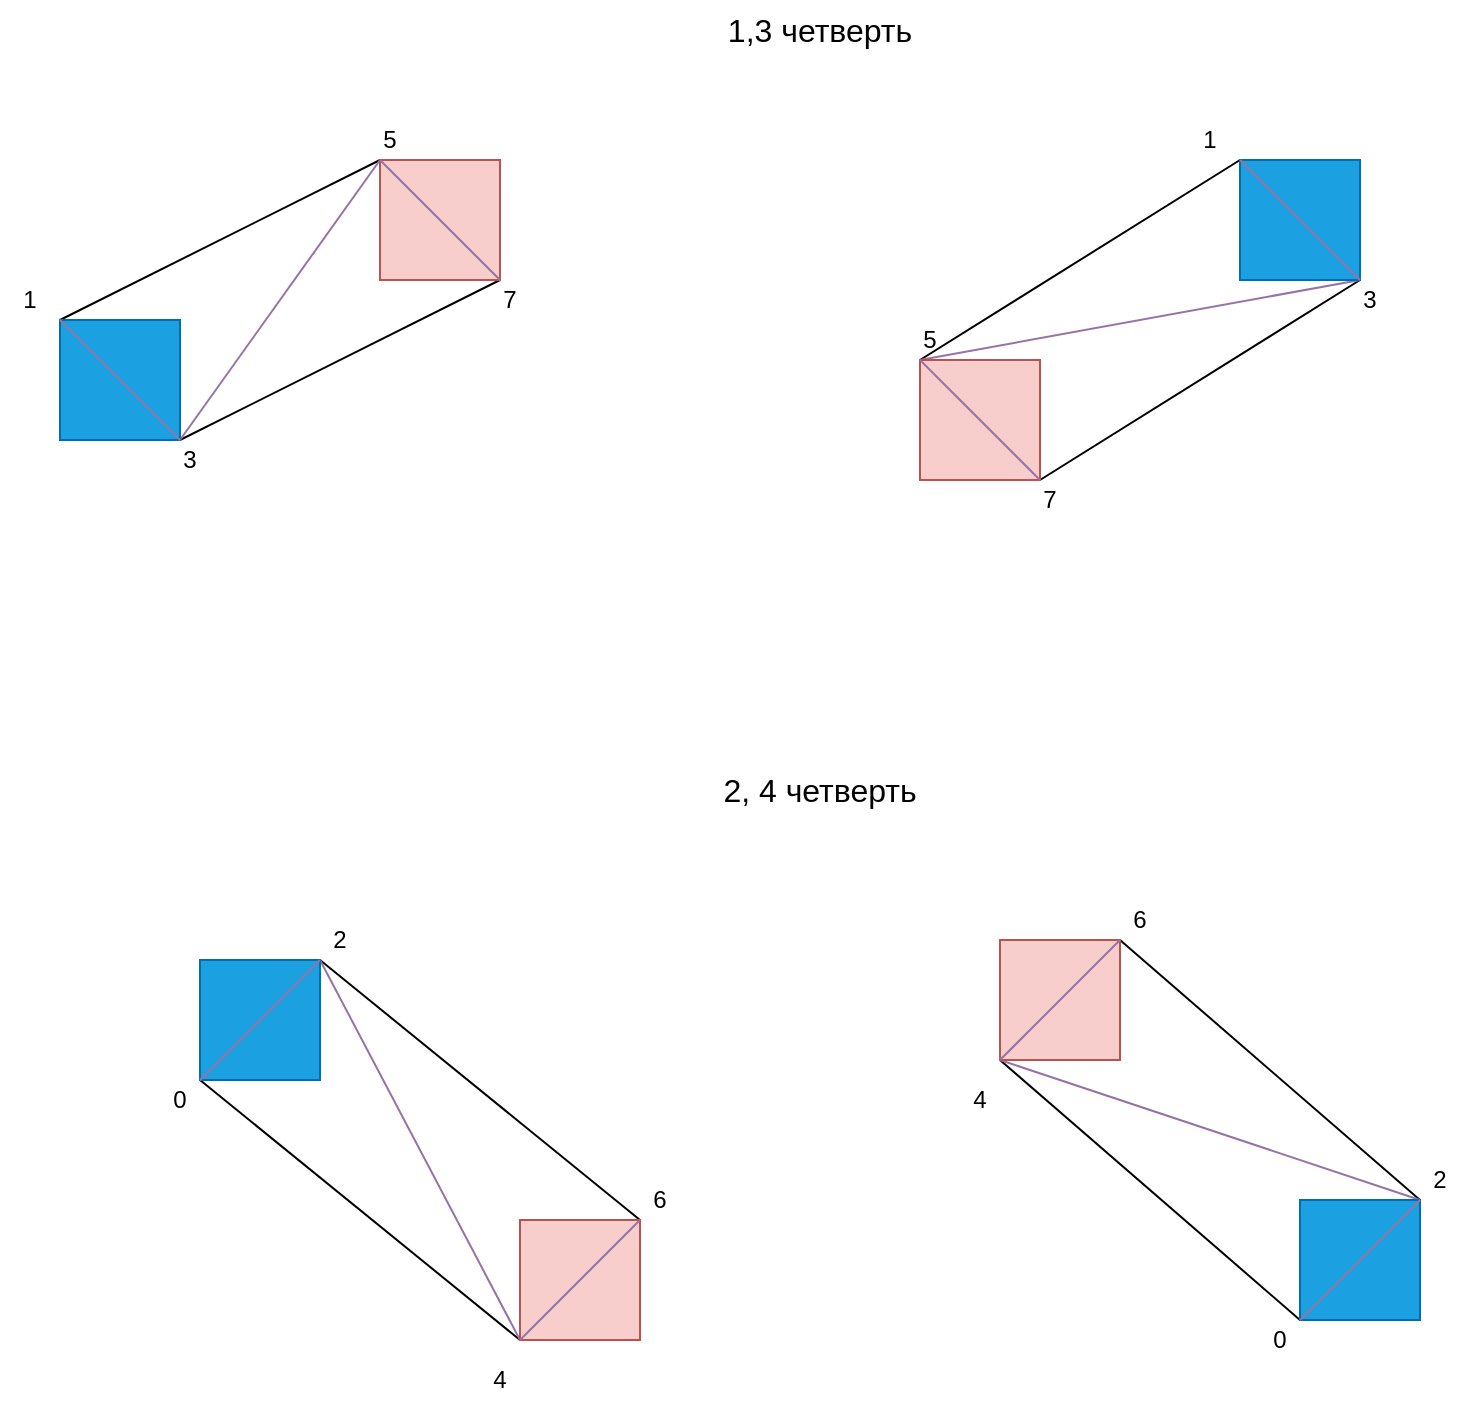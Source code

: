 <mxfile version="14.1.8" type="device"><diagram id="A8JNqVVPUT8Vk_Oo8aSc" name="Страница 1"><mxGraphModel dx="1185" dy="1854" grid="1" gridSize="10" guides="1" tooltips="1" connect="1" arrows="1" fold="1" page="1" pageScale="1" pageWidth="827" pageHeight="1169" math="0" shadow="0"><root><mxCell id="0"/><mxCell id="1" parent="0"/><mxCell id="oylvLuiNQ8WxkbNhnn9P-5" value="" style="endArrow=none;html=1;exitX=0;exitY=1;exitDx=0;exitDy=0;entryX=0;entryY=1;entryDx=0;entryDy=0;" edge="1" parent="1" source="oylvLuiNQ8WxkbNhnn9P-4" target="oylvLuiNQ8WxkbNhnn9P-2"><mxGeometry width="50" height="50" relative="1" as="geometry"><mxPoint x="230" y="240" as="sourcePoint"/><mxPoint x="280" y="190" as="targetPoint"/></mxGeometry></mxCell><mxCell id="oylvLuiNQ8WxkbNhnn9P-6" value="" style="endArrow=none;html=1;entryX=1;entryY=0;entryDx=0;entryDy=0;exitX=1;exitY=0;exitDx=0;exitDy=0;" edge="1" parent="1" source="oylvLuiNQ8WxkbNhnn9P-2" target="oylvLuiNQ8WxkbNhnn9P-4"><mxGeometry width="50" height="50" relative="1" as="geometry"><mxPoint x="230" y="240" as="sourcePoint"/><mxPoint x="280" y="190" as="targetPoint"/></mxGeometry></mxCell><mxCell id="oylvLuiNQ8WxkbNhnn9P-7" value="2, 4 четверть" style="text;html=1;strokeColor=none;fillColor=none;align=center;verticalAlign=middle;whiteSpace=wrap;rounded=0;fontSize=16;" vertex="1" parent="1"><mxGeometry x="400" y="40" width="120" height="30" as="geometry"/></mxCell><mxCell id="oylvLuiNQ8WxkbNhnn9P-10" value="" style="endArrow=none;html=1;exitX=1;exitY=1;exitDx=0;exitDy=0;entryX=1;entryY=1;entryDx=0;entryDy=0;" edge="1" parent="1" source="oylvLuiNQ8WxkbNhnn9P-9" target="oylvLuiNQ8WxkbNhnn9P-8"><mxGeometry width="50" height="50" relative="1" as="geometry"><mxPoint x="120" y="-60" as="sourcePoint"/><mxPoint x="170" y="-110" as="targetPoint"/></mxGeometry></mxCell><mxCell id="oylvLuiNQ8WxkbNhnn9P-11" value="" style="endArrow=none;html=1;entryX=0;entryY=0;entryDx=0;entryDy=0;exitX=0;exitY=0;exitDx=0;exitDy=0;" edge="1" parent="1" source="oylvLuiNQ8WxkbNhnn9P-8" target="oylvLuiNQ8WxkbNhnn9P-9"><mxGeometry width="50" height="50" relative="1" as="geometry"><mxPoint x="120" y="-60" as="sourcePoint"/><mxPoint x="170" y="-110" as="targetPoint"/></mxGeometry></mxCell><mxCell id="oylvLuiNQ8WxkbNhnn9P-12" value="1,3 четверть" style="text;html=1;strokeColor=none;fillColor=none;align=center;verticalAlign=middle;whiteSpace=wrap;rounded=0;fontSize=16;" vertex="1" parent="1"><mxGeometry x="400" y="-340" width="120" height="30" as="geometry"/></mxCell><mxCell id="oylvLuiNQ8WxkbNhnn9P-18" value="" style="endArrow=none;html=1;fontSize=16;exitX=1;exitY=1;exitDx=0;exitDy=0;entryX=0;entryY=0;entryDx=0;entryDy=0;fillColor=#e1d5e7;strokeColor=#9673a6;" edge="1" parent="1" source="oylvLuiNQ8WxkbNhnn9P-9" target="oylvLuiNQ8WxkbNhnn9P-8"><mxGeometry width="50" height="50" relative="1" as="geometry"><mxPoint x="220" y="-140" as="sourcePoint"/><mxPoint x="299" y="-257" as="targetPoint"/></mxGeometry></mxCell><mxCell id="oylvLuiNQ8WxkbNhnn9P-25" value="" style="group" vertex="1" connectable="0" parent="1"><mxGeometry x="230" y="-280" width="90" height="100" as="geometry"/></mxCell><mxCell id="oylvLuiNQ8WxkbNhnn9P-8" value="" style="rounded=0;whiteSpace=wrap;html=1;fillColor=#f8cecc;strokeColor=#b85450;" vertex="1" parent="oylvLuiNQ8WxkbNhnn9P-25"><mxGeometry x="10" y="20" width="60" height="60" as="geometry"/></mxCell><mxCell id="oylvLuiNQ8WxkbNhnn9P-20" value="" style="endArrow=none;html=1;fontSize=16;exitX=1;exitY=1;exitDx=0;exitDy=0;entryX=0;entryY=0;entryDx=0;entryDy=0;fillColor=#e1d5e7;strokeColor=#9673a6;" edge="1" parent="oylvLuiNQ8WxkbNhnn9P-25" source="oylvLuiNQ8WxkbNhnn9P-8" target="oylvLuiNQ8WxkbNhnn9P-8"><mxGeometry width="50" height="50" relative="1" as="geometry"><mxPoint x="-130" y="180" as="sourcePoint"/><mxPoint x="30" y="40" as="targetPoint"/></mxGeometry></mxCell><mxCell id="oylvLuiNQ8WxkbNhnn9P-23" value="5" style="text;html=1;strokeColor=none;fillColor=none;align=center;verticalAlign=middle;whiteSpace=wrap;rounded=0;fontSize=12;" vertex="1" parent="oylvLuiNQ8WxkbNhnn9P-25"><mxGeometry width="30" height="20" as="geometry"/></mxCell><mxCell id="oylvLuiNQ8WxkbNhnn9P-24" value="7" style="text;html=1;strokeColor=none;fillColor=none;align=center;verticalAlign=middle;whiteSpace=wrap;rounded=0;fontSize=12;" vertex="1" parent="oylvLuiNQ8WxkbNhnn9P-25"><mxGeometry x="60" y="80" width="30" height="20" as="geometry"/></mxCell><mxCell id="oylvLuiNQ8WxkbNhnn9P-27" value="" style="group" vertex="1" connectable="0" parent="1"><mxGeometry x="50" y="-200" width="110" height="100" as="geometry"/></mxCell><mxCell id="oylvLuiNQ8WxkbNhnn9P-9" value="" style="rounded=0;whiteSpace=wrap;html=1;fillColor=#1ba1e2;strokeColor=#006EAF;fontColor=#ffffff;" vertex="1" parent="oylvLuiNQ8WxkbNhnn9P-27"><mxGeometry x="30" y="20" width="60" height="60" as="geometry"/></mxCell><mxCell id="oylvLuiNQ8WxkbNhnn9P-19" value="" style="endArrow=none;html=1;fontSize=16;entryX=0;entryY=0;entryDx=0;entryDy=0;fillColor=#e1d5e7;strokeColor=#9673a6;" edge="1" parent="oylvLuiNQ8WxkbNhnn9P-27" target="oylvLuiNQ8WxkbNhnn9P-9"><mxGeometry width="50" height="50" relative="1" as="geometry"><mxPoint x="90" y="80" as="sourcePoint"/><mxPoint x="260" y="-50" as="targetPoint"/></mxGeometry></mxCell><mxCell id="oylvLuiNQ8WxkbNhnn9P-21" value="1" style="text;html=1;strokeColor=none;fillColor=none;align=center;verticalAlign=middle;whiteSpace=wrap;rounded=0;fontSize=12;" vertex="1" parent="oylvLuiNQ8WxkbNhnn9P-27"><mxGeometry width="30" height="20" as="geometry"/></mxCell><mxCell id="oylvLuiNQ8WxkbNhnn9P-22" value="3" style="text;html=1;strokeColor=none;fillColor=none;align=center;verticalAlign=middle;whiteSpace=wrap;rounded=0;fontSize=12;" vertex="1" parent="oylvLuiNQ8WxkbNhnn9P-27"><mxGeometry x="80" y="80" width="30" height="20" as="geometry"/></mxCell><mxCell id="oylvLuiNQ8WxkbNhnn9P-29" value="" style="endArrow=none;html=1;fontSize=16;exitX=1;exitY=0;exitDx=0;exitDy=0;entryX=0;entryY=1;entryDx=0;entryDy=0;fillColor=#e1d5e7;strokeColor=#9673a6;" edge="1" parent="1" source="oylvLuiNQ8WxkbNhnn9P-4" target="oylvLuiNQ8WxkbNhnn9P-2"><mxGeometry width="50" height="50" relative="1" as="geometry"><mxPoint x="300" y="250" as="sourcePoint"/><mxPoint x="400" y="110" as="targetPoint"/></mxGeometry></mxCell><mxCell id="oylvLuiNQ8WxkbNhnn9P-42" value="" style="group" vertex="1" connectable="0" parent="1"><mxGeometry x="290" y="250" width="100" height="110" as="geometry"/></mxCell><mxCell id="oylvLuiNQ8WxkbNhnn9P-2" value="" style="rounded=0;whiteSpace=wrap;html=1;fillColor=#f8cecc;strokeColor=#b85450;" vertex="1" parent="oylvLuiNQ8WxkbNhnn9P-42"><mxGeometry x="20" y="20" width="60" height="60" as="geometry"/></mxCell><mxCell id="oylvLuiNQ8WxkbNhnn9P-32" value="" style="endArrow=none;html=1;fontSize=16;exitX=1;exitY=0;exitDx=0;exitDy=0;entryX=0;entryY=1;entryDx=0;entryDy=0;fillColor=#e1d5e7;strokeColor=#9673a6;" edge="1" parent="oylvLuiNQ8WxkbNhnn9P-42" source="oylvLuiNQ8WxkbNhnn9P-2" target="oylvLuiNQ8WxkbNhnn9P-2"><mxGeometry width="50" height="50" relative="1" as="geometry"><mxPoint x="-100" y="-130" as="sourcePoint"/><mxPoint x="-160" y="-70" as="targetPoint"/></mxGeometry></mxCell><mxCell id="oylvLuiNQ8WxkbNhnn9P-40" value="4" style="text;html=1;strokeColor=none;fillColor=none;align=center;verticalAlign=middle;whiteSpace=wrap;rounded=0;fontSize=12;" vertex="1" parent="oylvLuiNQ8WxkbNhnn9P-42"><mxGeometry y="90" width="20" height="20" as="geometry"/></mxCell><mxCell id="oylvLuiNQ8WxkbNhnn9P-41" value="6" style="text;html=1;strokeColor=none;fillColor=none;align=center;verticalAlign=middle;whiteSpace=wrap;rounded=0;fontSize=12;" vertex="1" parent="oylvLuiNQ8WxkbNhnn9P-42"><mxGeometry x="80" width="20" height="20" as="geometry"/></mxCell><mxCell id="oylvLuiNQ8WxkbNhnn9P-43" value="" style="group" vertex="1" connectable="0" parent="1"><mxGeometry x="130" y="120" width="100" height="100" as="geometry"/></mxCell><mxCell id="oylvLuiNQ8WxkbNhnn9P-4" value="" style="rounded=0;whiteSpace=wrap;html=1;fillColor=#1ba1e2;strokeColor=#006EAF;fontColor=#ffffff;" vertex="1" parent="oylvLuiNQ8WxkbNhnn9P-43"><mxGeometry x="20" y="20" width="60" height="60" as="geometry"/></mxCell><mxCell id="oylvLuiNQ8WxkbNhnn9P-31" value="" style="endArrow=none;html=1;fontSize=16;exitX=1;exitY=0;exitDx=0;exitDy=0;entryX=0;entryY=1;entryDx=0;entryDy=0;fillColor=#e1d5e7;strokeColor=#9673a6;" edge="1" parent="oylvLuiNQ8WxkbNhnn9P-43" source="oylvLuiNQ8WxkbNhnn9P-4" target="oylvLuiNQ8WxkbNhnn9P-4"><mxGeometry width="50" height="50" relative="1" as="geometry"><mxPoint x="90" y="30" as="sourcePoint"/><mxPoint x="220" y="250" as="targetPoint"/></mxGeometry></mxCell><mxCell id="oylvLuiNQ8WxkbNhnn9P-38" value="0" style="text;html=1;strokeColor=none;fillColor=none;align=center;verticalAlign=middle;whiteSpace=wrap;rounded=0;fontSize=12;" vertex="1" parent="oylvLuiNQ8WxkbNhnn9P-43"><mxGeometry y="80" width="20" height="20" as="geometry"/></mxCell><mxCell id="oylvLuiNQ8WxkbNhnn9P-39" value="2" style="text;html=1;strokeColor=none;fillColor=none;align=center;verticalAlign=middle;whiteSpace=wrap;rounded=0;fontSize=12;" vertex="1" parent="oylvLuiNQ8WxkbNhnn9P-43"><mxGeometry x="80" width="20" height="20" as="geometry"/></mxCell><mxCell id="oylvLuiNQ8WxkbNhnn9P-44" value="" style="endArrow=none;html=1;exitX=1;exitY=1;exitDx=0;exitDy=0;entryX=1;entryY=1;entryDx=0;entryDy=0;" edge="1" parent="1" source="oylvLuiNQ8WxkbNhnn9P-53" target="oylvLuiNQ8WxkbNhnn9P-48"><mxGeometry width="50" height="50" relative="1" as="geometry"><mxPoint x="710" y="-140" as="sourcePoint"/><mxPoint x="760" y="-190" as="targetPoint"/></mxGeometry></mxCell><mxCell id="oylvLuiNQ8WxkbNhnn9P-45" value="" style="endArrow=none;html=1;entryX=0;entryY=0;entryDx=0;entryDy=0;exitX=0;exitY=0;exitDx=0;exitDy=0;" edge="1" parent="1" source="oylvLuiNQ8WxkbNhnn9P-48" target="oylvLuiNQ8WxkbNhnn9P-53"><mxGeometry width="50" height="50" relative="1" as="geometry"><mxPoint x="710" y="-140" as="sourcePoint"/><mxPoint x="760" y="-190" as="targetPoint"/></mxGeometry></mxCell><mxCell id="oylvLuiNQ8WxkbNhnn9P-46" value="" style="endArrow=none;html=1;fontSize=16;exitX=1;exitY=1;exitDx=0;exitDy=0;entryX=0;entryY=0;entryDx=0;entryDy=0;fillColor=#e1d5e7;strokeColor=#9673a6;" edge="1" parent="1" source="oylvLuiNQ8WxkbNhnn9P-53" target="oylvLuiNQ8WxkbNhnn9P-48"><mxGeometry width="50" height="50" relative="1" as="geometry"><mxPoint x="810" y="-220" as="sourcePoint"/><mxPoint x="889" y="-337" as="targetPoint"/></mxGeometry></mxCell><mxCell id="oylvLuiNQ8WxkbNhnn9P-47" value="" style="group" vertex="1" connectable="0" parent="1"><mxGeometry x="500" y="-180" width="90" height="100" as="geometry"/></mxCell><mxCell id="oylvLuiNQ8WxkbNhnn9P-48" value="" style="rounded=0;whiteSpace=wrap;html=1;fillColor=#f8cecc;strokeColor=#b85450;" vertex="1" parent="oylvLuiNQ8WxkbNhnn9P-47"><mxGeometry x="10" y="20" width="60" height="60" as="geometry"/></mxCell><mxCell id="oylvLuiNQ8WxkbNhnn9P-49" value="" style="endArrow=none;html=1;fontSize=16;exitX=1;exitY=1;exitDx=0;exitDy=0;entryX=0;entryY=0;entryDx=0;entryDy=0;fillColor=#e1d5e7;strokeColor=#9673a6;" edge="1" parent="oylvLuiNQ8WxkbNhnn9P-47" source="oylvLuiNQ8WxkbNhnn9P-48" target="oylvLuiNQ8WxkbNhnn9P-48"><mxGeometry width="50" height="50" relative="1" as="geometry"><mxPoint x="-130" y="180" as="sourcePoint"/><mxPoint x="30" y="40" as="targetPoint"/></mxGeometry></mxCell><mxCell id="oylvLuiNQ8WxkbNhnn9P-50" value="5" style="text;html=1;strokeColor=none;fillColor=none;align=center;verticalAlign=middle;whiteSpace=wrap;rounded=0;fontSize=12;" vertex="1" parent="oylvLuiNQ8WxkbNhnn9P-47"><mxGeometry width="30" height="20" as="geometry"/></mxCell><mxCell id="oylvLuiNQ8WxkbNhnn9P-51" value="7" style="text;html=1;strokeColor=none;fillColor=none;align=center;verticalAlign=middle;whiteSpace=wrap;rounded=0;fontSize=12;" vertex="1" parent="oylvLuiNQ8WxkbNhnn9P-47"><mxGeometry x="60" y="80" width="30" height="20" as="geometry"/></mxCell><mxCell id="oylvLuiNQ8WxkbNhnn9P-52" value="" style="group" vertex="1" connectable="0" parent="1"><mxGeometry x="640" y="-280" width="110" height="100" as="geometry"/></mxCell><mxCell id="oylvLuiNQ8WxkbNhnn9P-53" value="" style="rounded=0;whiteSpace=wrap;html=1;fillColor=#1ba1e2;strokeColor=#006EAF;fontColor=#ffffff;" vertex="1" parent="oylvLuiNQ8WxkbNhnn9P-52"><mxGeometry x="30" y="20" width="60" height="60" as="geometry"/></mxCell><mxCell id="oylvLuiNQ8WxkbNhnn9P-54" value="" style="endArrow=none;html=1;fontSize=16;entryX=0;entryY=0;entryDx=0;entryDy=0;fillColor=#e1d5e7;strokeColor=#9673a6;" edge="1" parent="oylvLuiNQ8WxkbNhnn9P-52" target="oylvLuiNQ8WxkbNhnn9P-53"><mxGeometry width="50" height="50" relative="1" as="geometry"><mxPoint x="90" y="80" as="sourcePoint"/><mxPoint x="260" y="-50" as="targetPoint"/></mxGeometry></mxCell><mxCell id="oylvLuiNQ8WxkbNhnn9P-55" value="1" style="text;html=1;strokeColor=none;fillColor=none;align=center;verticalAlign=middle;whiteSpace=wrap;rounded=0;fontSize=12;" vertex="1" parent="oylvLuiNQ8WxkbNhnn9P-52"><mxGeometry width="30" height="20" as="geometry"/></mxCell><mxCell id="oylvLuiNQ8WxkbNhnn9P-56" value="3" style="text;html=1;strokeColor=none;fillColor=none;align=center;verticalAlign=middle;whiteSpace=wrap;rounded=0;fontSize=12;" vertex="1" parent="oylvLuiNQ8WxkbNhnn9P-52"><mxGeometry x="80" y="80" width="30" height="20" as="geometry"/></mxCell><mxCell id="oylvLuiNQ8WxkbNhnn9P-57" value="" style="endArrow=none;html=1;exitX=0;exitY=1;exitDx=0;exitDy=0;entryX=0;entryY=1;entryDx=0;entryDy=0;" edge="1" parent="1" source="oylvLuiNQ8WxkbNhnn9P-66" target="oylvLuiNQ8WxkbNhnn9P-61"><mxGeometry width="50" height="50" relative="1" as="geometry"><mxPoint x="740" y="310" as="sourcePoint"/><mxPoint x="790" y="260" as="targetPoint"/></mxGeometry></mxCell><mxCell id="oylvLuiNQ8WxkbNhnn9P-58" value="" style="endArrow=none;html=1;entryX=1;entryY=0;entryDx=0;entryDy=0;exitX=1;exitY=0;exitDx=0;exitDy=0;" edge="1" parent="1" source="oylvLuiNQ8WxkbNhnn9P-61" target="oylvLuiNQ8WxkbNhnn9P-66"><mxGeometry width="50" height="50" relative="1" as="geometry"><mxPoint x="740" y="310" as="sourcePoint"/><mxPoint x="790" y="260" as="targetPoint"/></mxGeometry></mxCell><mxCell id="oylvLuiNQ8WxkbNhnn9P-59" value="" style="endArrow=none;html=1;fontSize=16;exitX=1;exitY=0;exitDx=0;exitDy=0;entryX=0;entryY=1;entryDx=0;entryDy=0;fillColor=#e1d5e7;strokeColor=#9673a6;" edge="1" parent="1" source="oylvLuiNQ8WxkbNhnn9P-66" target="oylvLuiNQ8WxkbNhnn9P-61"><mxGeometry width="50" height="50" relative="1" as="geometry"><mxPoint x="810" y="320" as="sourcePoint"/><mxPoint x="910" y="180" as="targetPoint"/></mxGeometry></mxCell><mxCell id="oylvLuiNQ8WxkbNhnn9P-60" value="" style="group" vertex="1" connectable="0" parent="1"><mxGeometry x="530" y="110" width="100" height="110" as="geometry"/></mxCell><mxCell id="oylvLuiNQ8WxkbNhnn9P-61" value="" style="rounded=0;whiteSpace=wrap;html=1;fillColor=#f8cecc;strokeColor=#b85450;" vertex="1" parent="oylvLuiNQ8WxkbNhnn9P-60"><mxGeometry x="20" y="20" width="60" height="60" as="geometry"/></mxCell><mxCell id="oylvLuiNQ8WxkbNhnn9P-62" value="" style="endArrow=none;html=1;fontSize=16;exitX=1;exitY=0;exitDx=0;exitDy=0;entryX=0;entryY=1;entryDx=0;entryDy=0;fillColor=#e1d5e7;strokeColor=#9673a6;" edge="1" parent="oylvLuiNQ8WxkbNhnn9P-60" source="oylvLuiNQ8WxkbNhnn9P-61" target="oylvLuiNQ8WxkbNhnn9P-61"><mxGeometry width="50" height="50" relative="1" as="geometry"><mxPoint x="-100" y="-130" as="sourcePoint"/><mxPoint x="-160" y="-70" as="targetPoint"/></mxGeometry></mxCell><mxCell id="oylvLuiNQ8WxkbNhnn9P-63" value="4" style="text;html=1;strokeColor=none;fillColor=none;align=center;verticalAlign=middle;whiteSpace=wrap;rounded=0;fontSize=12;" vertex="1" parent="oylvLuiNQ8WxkbNhnn9P-60"><mxGeometry y="90" width="20" height="20" as="geometry"/></mxCell><mxCell id="oylvLuiNQ8WxkbNhnn9P-64" value="6" style="text;html=1;strokeColor=none;fillColor=none;align=center;verticalAlign=middle;whiteSpace=wrap;rounded=0;fontSize=12;" vertex="1" parent="oylvLuiNQ8WxkbNhnn9P-60"><mxGeometry x="80" width="20" height="20" as="geometry"/></mxCell><mxCell id="oylvLuiNQ8WxkbNhnn9P-65" value="" style="group" vertex="1" connectable="0" parent="1"><mxGeometry x="680" y="240" width="100" height="100" as="geometry"/></mxCell><mxCell id="oylvLuiNQ8WxkbNhnn9P-66" value="" style="rounded=0;whiteSpace=wrap;html=1;fillColor=#1ba1e2;strokeColor=#006EAF;fontColor=#ffffff;" vertex="1" parent="oylvLuiNQ8WxkbNhnn9P-65"><mxGeometry x="20" y="20" width="60" height="60" as="geometry"/></mxCell><mxCell id="oylvLuiNQ8WxkbNhnn9P-67" value="" style="endArrow=none;html=1;fontSize=16;exitX=1;exitY=0;exitDx=0;exitDy=0;entryX=0;entryY=1;entryDx=0;entryDy=0;fillColor=#e1d5e7;strokeColor=#9673a6;" edge="1" parent="oylvLuiNQ8WxkbNhnn9P-65" source="oylvLuiNQ8WxkbNhnn9P-66" target="oylvLuiNQ8WxkbNhnn9P-66"><mxGeometry width="50" height="50" relative="1" as="geometry"><mxPoint x="90" y="30" as="sourcePoint"/><mxPoint x="220" y="250" as="targetPoint"/></mxGeometry></mxCell><mxCell id="oylvLuiNQ8WxkbNhnn9P-68" value="0" style="text;html=1;strokeColor=none;fillColor=none;align=center;verticalAlign=middle;whiteSpace=wrap;rounded=0;fontSize=12;" vertex="1" parent="oylvLuiNQ8WxkbNhnn9P-65"><mxGeometry y="80" width="20" height="20" as="geometry"/></mxCell><mxCell id="oylvLuiNQ8WxkbNhnn9P-69" value="2" style="text;html=1;strokeColor=none;fillColor=none;align=center;verticalAlign=middle;whiteSpace=wrap;rounded=0;fontSize=12;" vertex="1" parent="oylvLuiNQ8WxkbNhnn9P-65"><mxGeometry x="80" width="20" height="20" as="geometry"/></mxCell></root></mxGraphModel></diagram></mxfile>